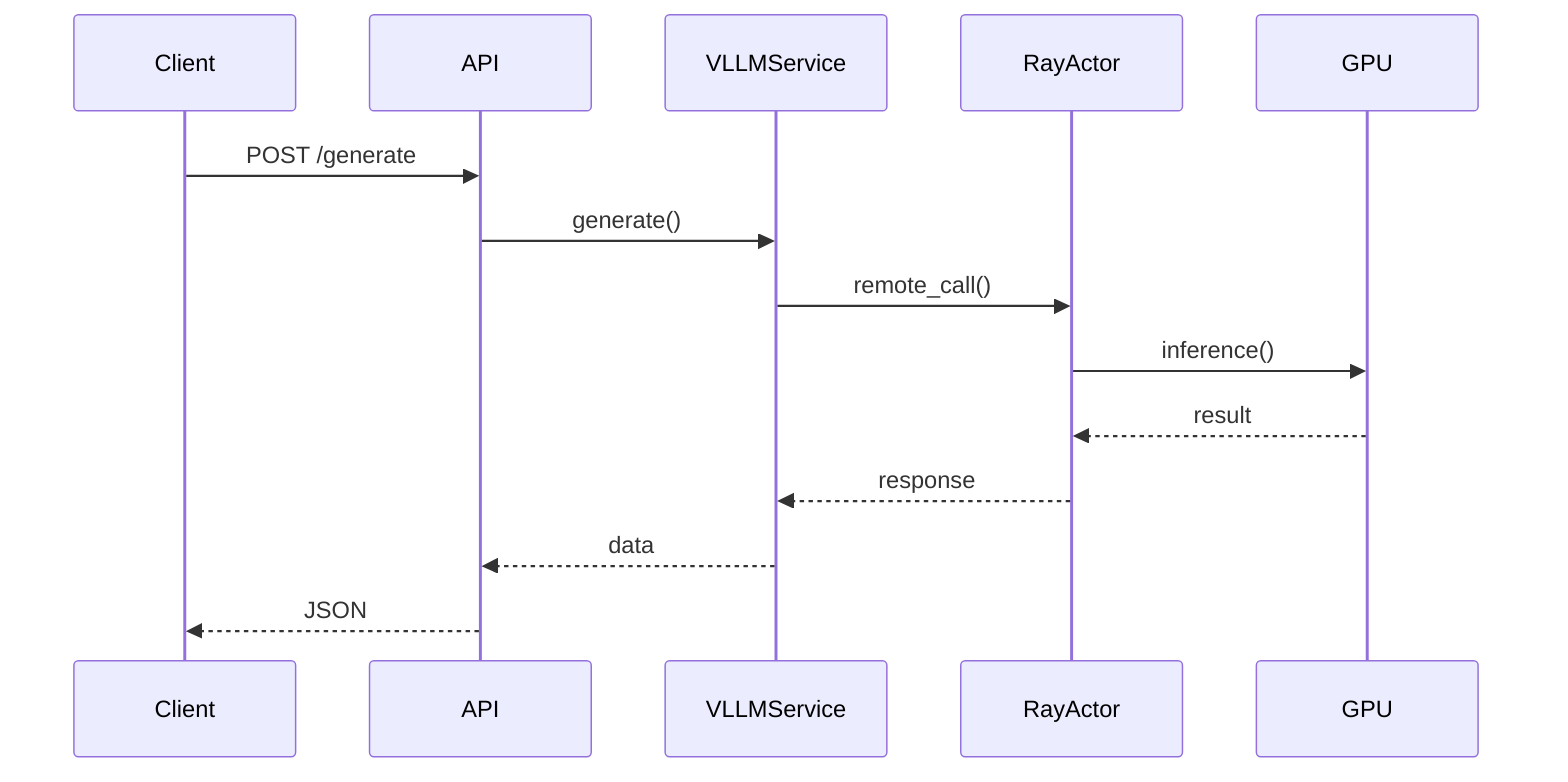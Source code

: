 sequenceDiagram
    Client->>API: POST /generate
    API->>VLLMService: generate()
    VLLMService->>RayActor: remote_call()
    RayActor->>GPU: inference()
    GPU-->>RayActor: result
    RayActor-->>VLLMService: response
    VLLMService-->>API: data
    API-->>Client: JSON